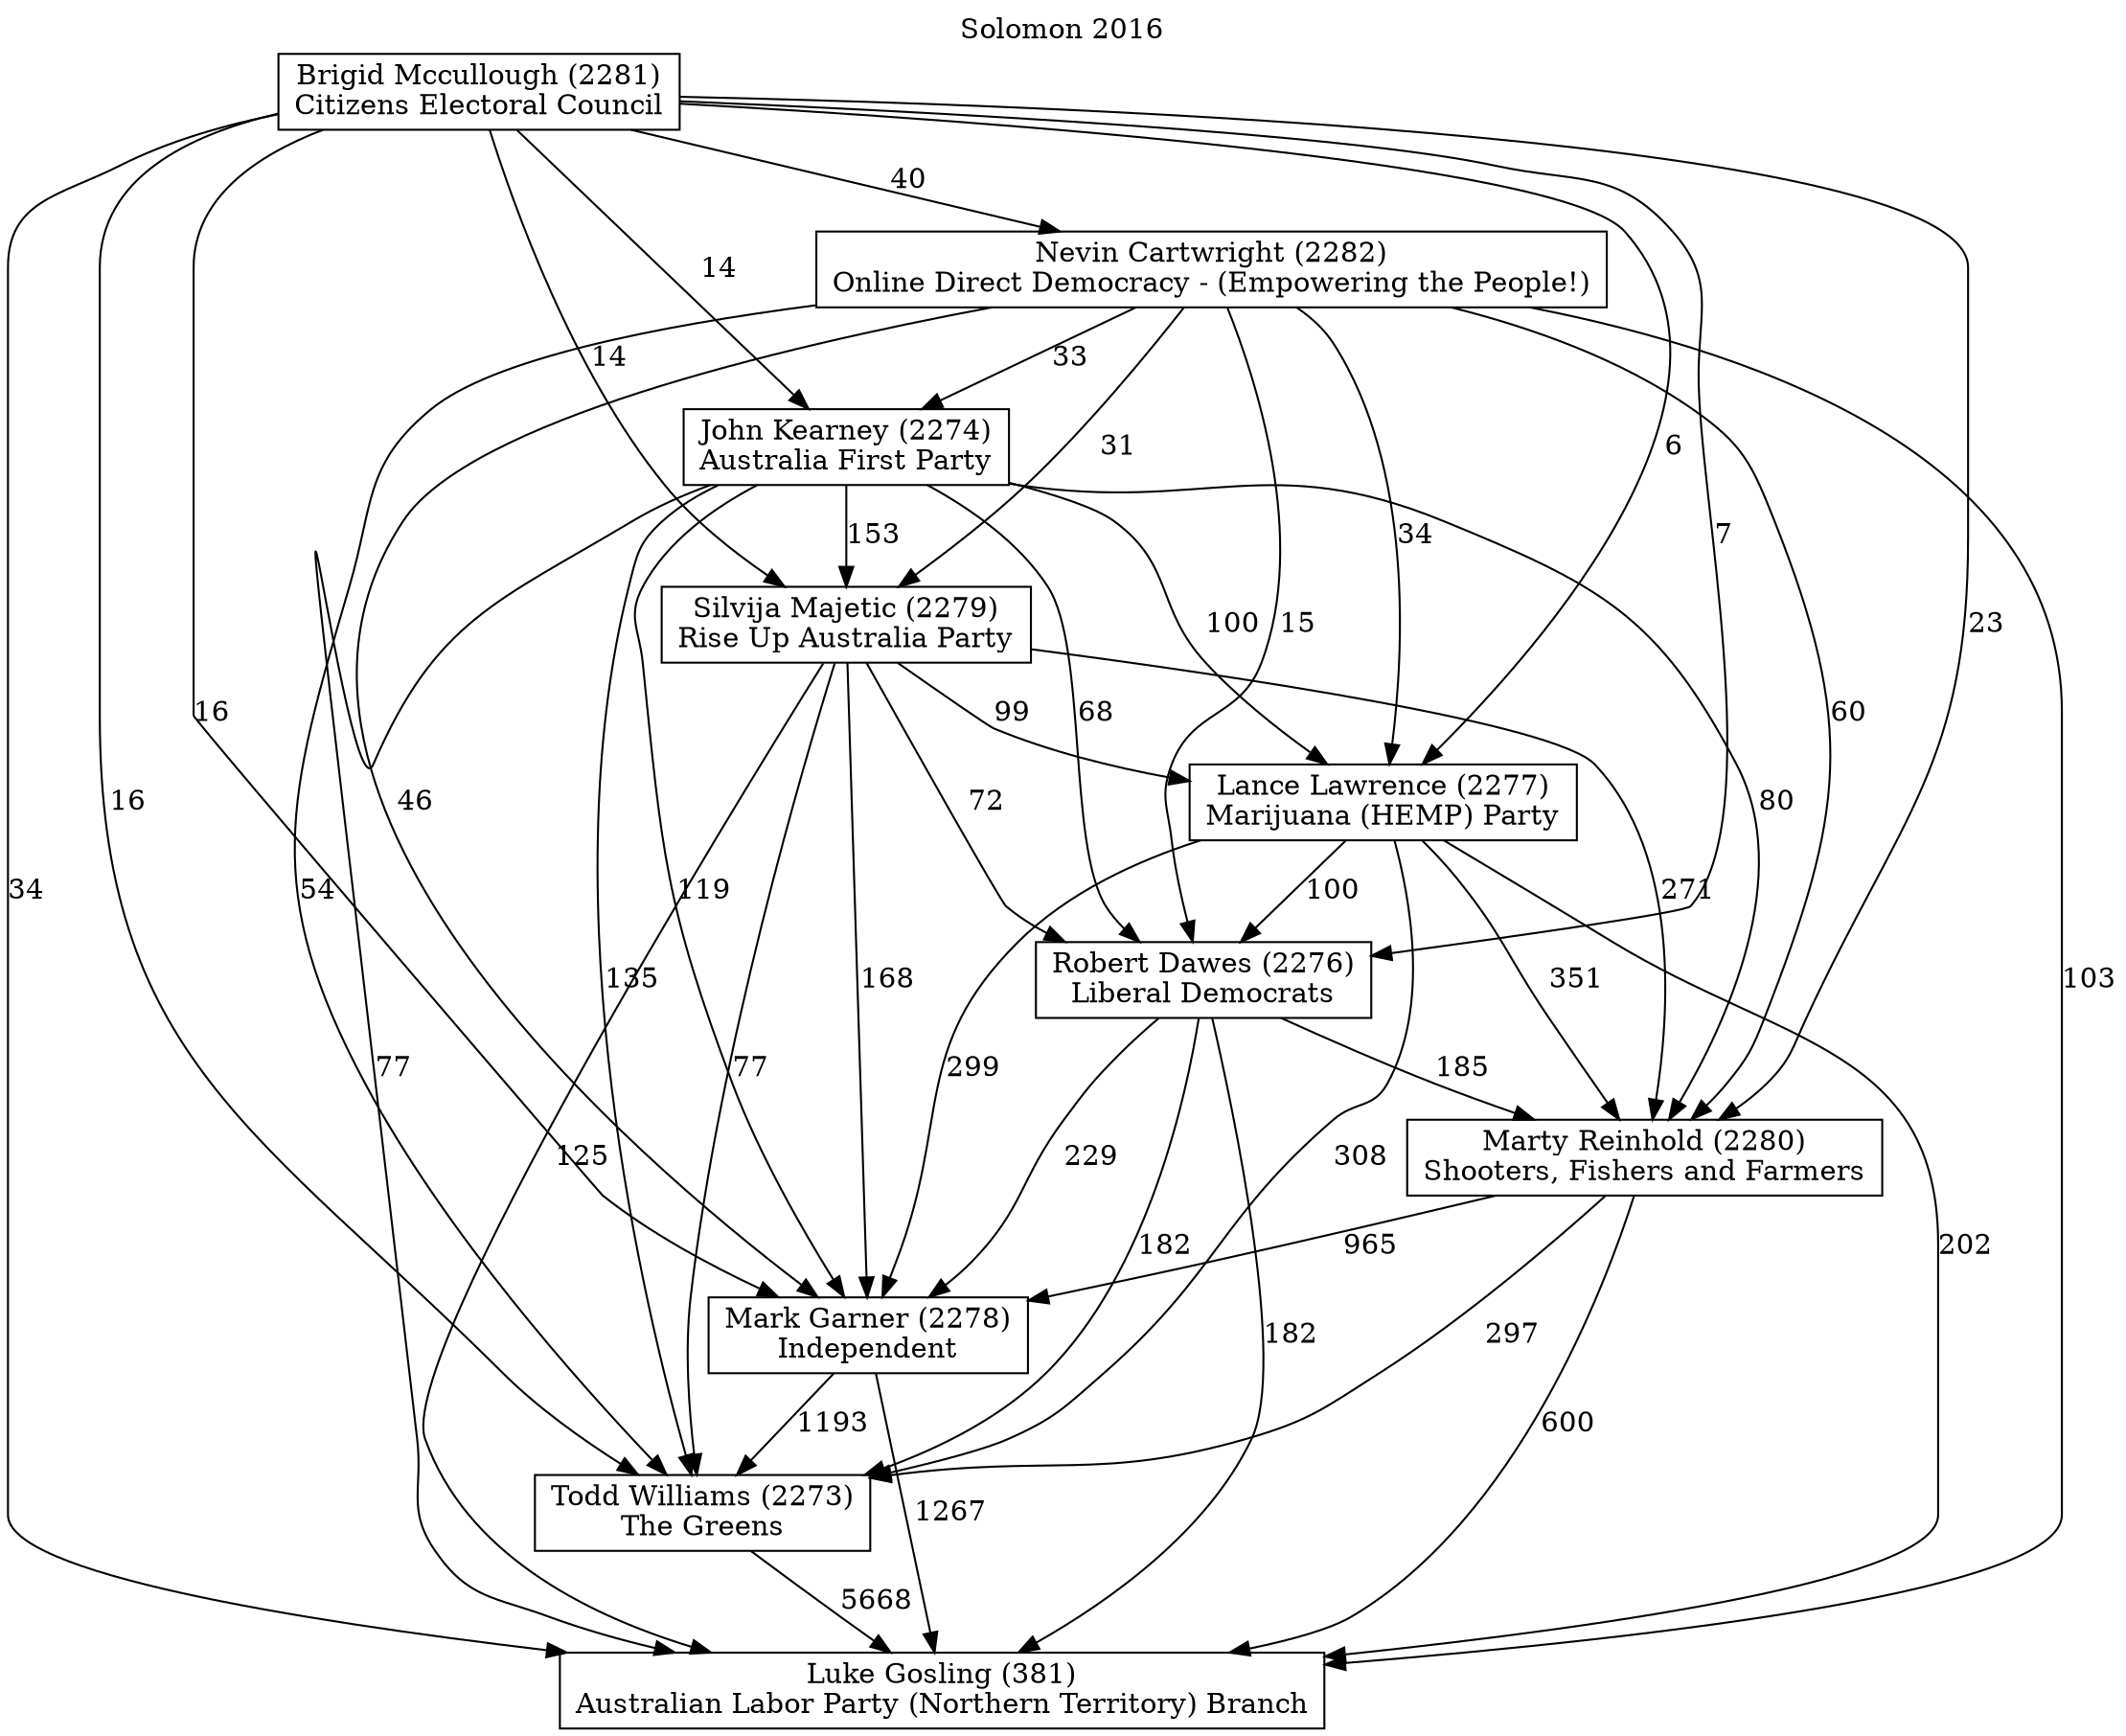 // House preference flow
digraph "Luke Gosling (381)_Solomon_2016" {
	graph [label="Solomon 2016" labelloc=t mclimit=10]
	node [shape=box]
	"Brigid Mccullough (2281)" [label="Brigid Mccullough (2281)
Citizens Electoral Council"]
	"Luke Gosling (381)" [label="Luke Gosling (381)
Australian Labor Party (Northern Territory) Branch"]
	"Lance Lawrence (2277)" [label="Lance Lawrence (2277)
Marijuana (HEMP) Party"]
	"Todd Williams (2273)" [label="Todd Williams (2273)
The Greens"]
	"Robert Dawes (2276)" [label="Robert Dawes (2276)
Liberal Democrats"]
	"Silvija Majetic (2279)" [label="Silvija Majetic (2279)
Rise Up Australia Party"]
	"Nevin Cartwright (2282)" [label="Nevin Cartwright (2282)
Online Direct Democracy - (Empowering the People!)"]
	"John Kearney (2274)" [label="John Kearney (2274)
Australia First Party"]
	"Mark Garner (2278)" [label="Mark Garner (2278)
Independent"]
	"Marty Reinhold (2280)" [label="Marty Reinhold (2280)
Shooters, Fishers and Farmers"]
	"Mark Garner (2278)" -> "Luke Gosling (381)" [label=1267]
	"Lance Lawrence (2277)" -> "Todd Williams (2273)" [label=308]
	"Lance Lawrence (2277)" -> "Luke Gosling (381)" [label=202]
	"Silvija Majetic (2279)" -> "Lance Lawrence (2277)" [label=99]
	"Brigid Mccullough (2281)" -> "Todd Williams (2273)" [label=16]
	"John Kearney (2274)" -> "Silvija Majetic (2279)" [label=153]
	"Silvija Majetic (2279)" -> "Robert Dawes (2276)" [label=72]
	"Robert Dawes (2276)" -> "Todd Williams (2273)" [label=182]
	"Mark Garner (2278)" -> "Todd Williams (2273)" [label=1193]
	"John Kearney (2274)" -> "Todd Williams (2273)" [label=135]
	"John Kearney (2274)" -> "Robert Dawes (2276)" [label=68]
	"Brigid Mccullough (2281)" -> "Lance Lawrence (2277)" [label=6]
	"Lance Lawrence (2277)" -> "Robert Dawes (2276)" [label=100]
	"Brigid Mccullough (2281)" -> "Marty Reinhold (2280)" [label=23]
	"Brigid Mccullough (2281)" -> "Luke Gosling (381)" [label=34]
	"Silvija Majetic (2279)" -> "Mark Garner (2278)" [label=168]
	"Nevin Cartwright (2282)" -> "Marty Reinhold (2280)" [label=60]
	"Nevin Cartwright (2282)" -> "Luke Gosling (381)" [label=103]
	"Brigid Mccullough (2281)" -> "John Kearney (2274)" [label=14]
	"Nevin Cartwright (2282)" -> "Robert Dawes (2276)" [label=15]
	"Marty Reinhold (2280)" -> "Mark Garner (2278)" [label=965]
	"Silvija Majetic (2279)" -> "Todd Williams (2273)" [label=77]
	"Robert Dawes (2276)" -> "Marty Reinhold (2280)" [label=185]
	"Todd Williams (2273)" -> "Luke Gosling (381)" [label=5668]
	"Brigid Mccullough (2281)" -> "Mark Garner (2278)" [label=16]
	"Silvija Majetic (2279)" -> "Marty Reinhold (2280)" [label=271]
	"Nevin Cartwright (2282)" -> "Todd Williams (2273)" [label=54]
	"John Kearney (2274)" -> "Lance Lawrence (2277)" [label=100]
	"Marty Reinhold (2280)" -> "Todd Williams (2273)" [label=297]
	"Marty Reinhold (2280)" -> "Luke Gosling (381)" [label=600]
	"Lance Lawrence (2277)" -> "Marty Reinhold (2280)" [label=351]
	"Brigid Mccullough (2281)" -> "Nevin Cartwright (2282)" [label=40]
	"Silvija Majetic (2279)" -> "Luke Gosling (381)" [label=125]
	"Nevin Cartwright (2282)" -> "Mark Garner (2278)" [label=46]
	"Brigid Mccullough (2281)" -> "Robert Dawes (2276)" [label=7]
	"Lance Lawrence (2277)" -> "Mark Garner (2278)" [label=299]
	"Robert Dawes (2276)" -> "Luke Gosling (381)" [label=182]
	"John Kearney (2274)" -> "Marty Reinhold (2280)" [label=80]
	"Robert Dawes (2276)" -> "Mark Garner (2278)" [label=229]
	"Nevin Cartwright (2282)" -> "Lance Lawrence (2277)" [label=34]
	"Nevin Cartwright (2282)" -> "Silvija Majetic (2279)" [label=31]
	"John Kearney (2274)" -> "Luke Gosling (381)" [label=77]
	"Nevin Cartwright (2282)" -> "John Kearney (2274)" [label=33]
	"Brigid Mccullough (2281)" -> "Silvija Majetic (2279)" [label=14]
	"John Kearney (2274)" -> "Mark Garner (2278)" [label=119]
}
